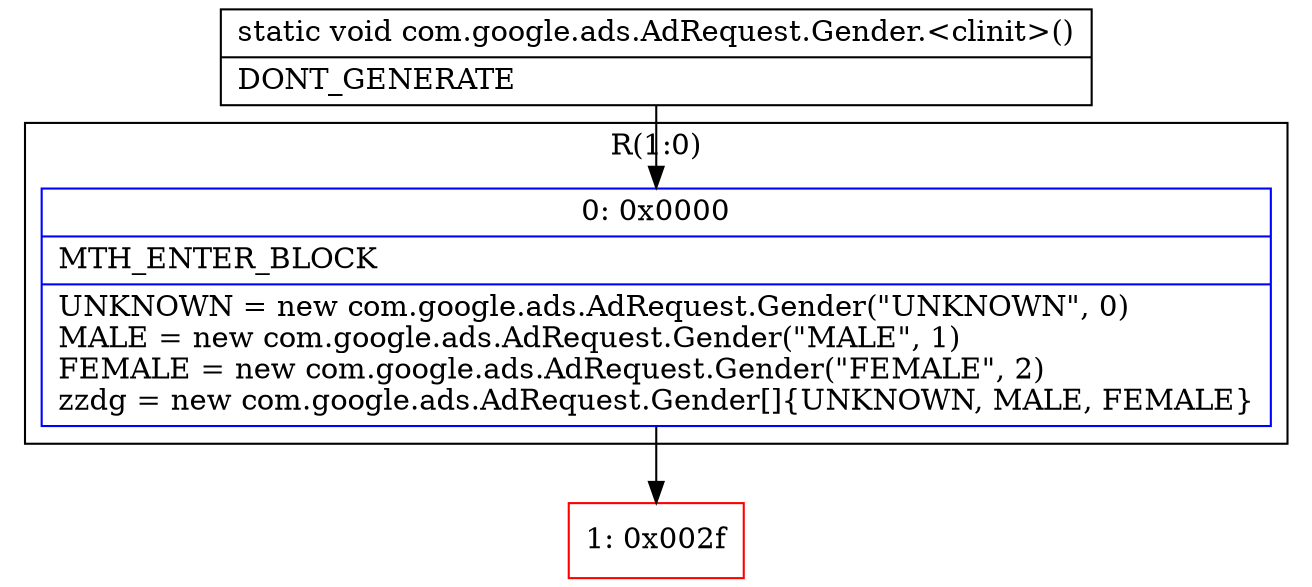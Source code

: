 digraph "CFG forcom.google.ads.AdRequest.Gender.\<clinit\>()V" {
subgraph cluster_Region_1919835154 {
label = "R(1:0)";
node [shape=record,color=blue];
Node_0 [shape=record,label="{0\:\ 0x0000|MTH_ENTER_BLOCK\l|UNKNOWN = new com.google.ads.AdRequest.Gender(\"UNKNOWN\", 0)\lMALE = new com.google.ads.AdRequest.Gender(\"MALE\", 1)\lFEMALE = new com.google.ads.AdRequest.Gender(\"FEMALE\", 2)\lzzdg = new com.google.ads.AdRequest.Gender[]\{UNKNOWN, MALE, FEMALE\}\l}"];
}
Node_1 [shape=record,color=red,label="{1\:\ 0x002f}"];
MethodNode[shape=record,label="{static void com.google.ads.AdRequest.Gender.\<clinit\>()  | DONT_GENERATE\l}"];
MethodNode -> Node_0;
Node_0 -> Node_1;
}


